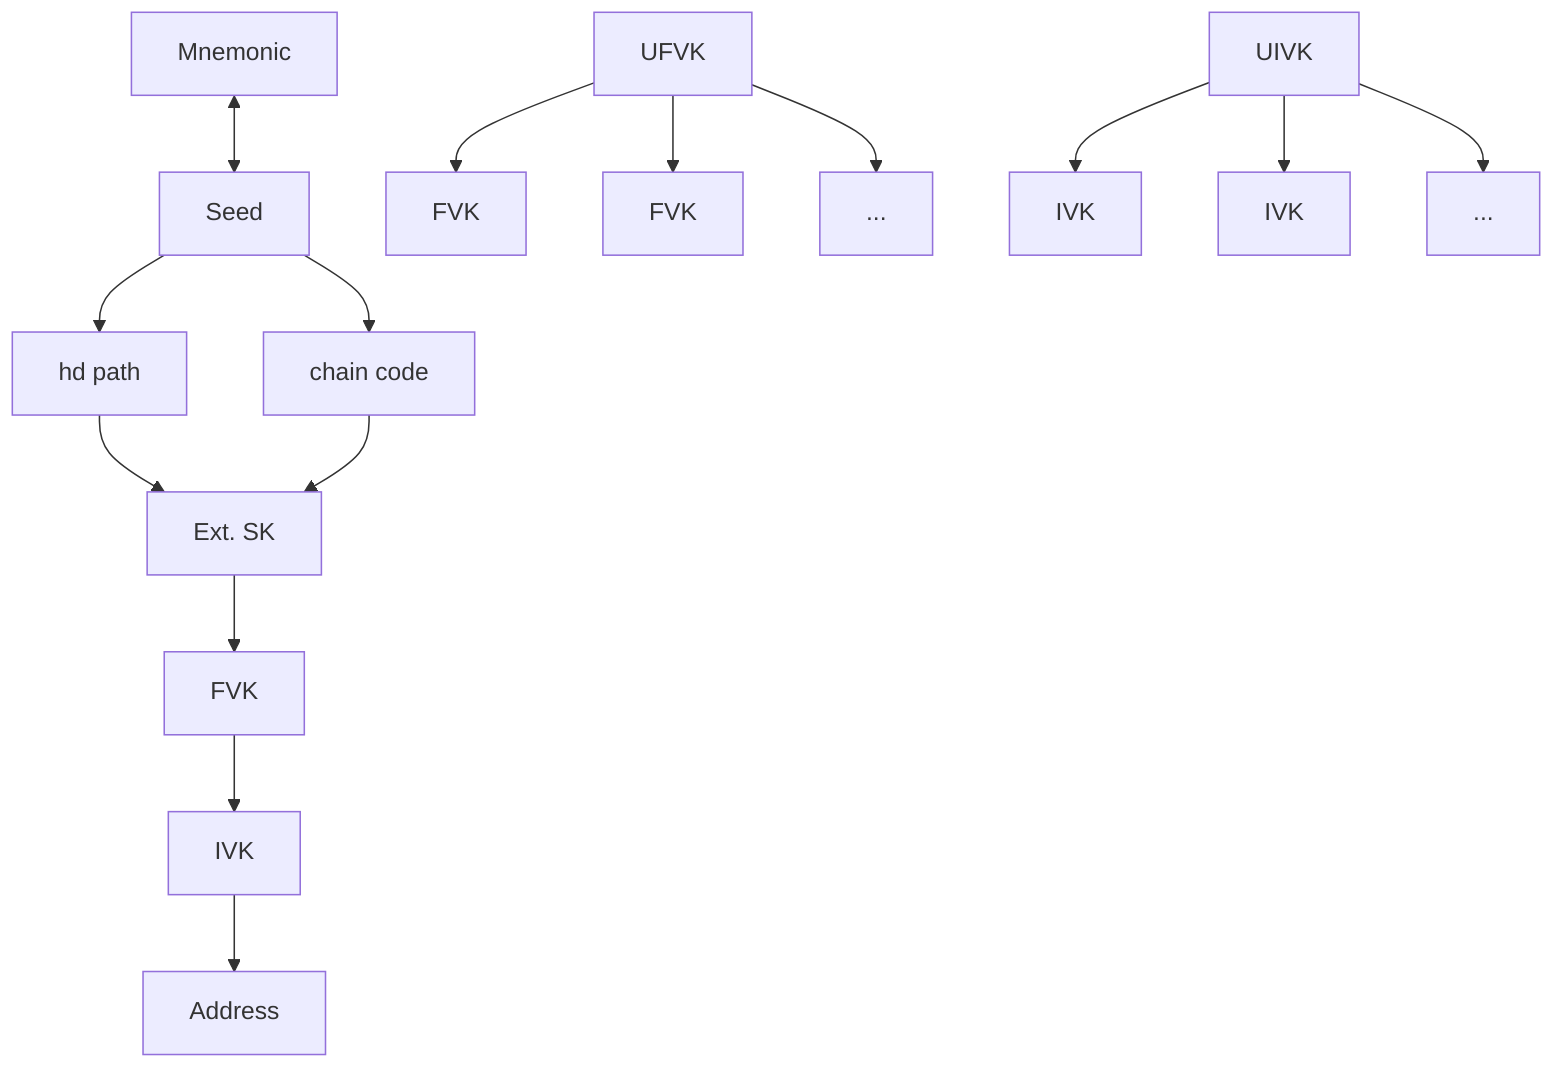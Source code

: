 flowchart TD
    Mnemonic <--> Seed
    Seed --> HD[hd path]
    Seed --> CHAIN[chain code]
    HD --> ESK[Ext. SK]
    CHAIN --> ESK
    ESK --> FVK
    FVK --> IVK
    IVK --> Address

    UFVK --> FVKA[FVK]
    UFVK --> FVKB[FVK]
    UFVK --> FVKC[...]

    UIVK --> IVKA[IVK]
    UIVK --> IVKB[IVK]
    UIVK --> IVKC[...]